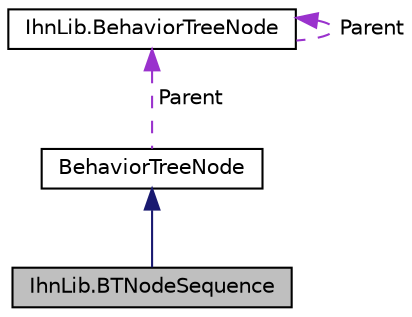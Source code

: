digraph "IhnLib.BTNodeSequence"
{
  edge [fontname="Helvetica",fontsize="10",labelfontname="Helvetica",labelfontsize="10"];
  node [fontname="Helvetica",fontsize="10",shape=record];
  Node1 [label="IhnLib.BTNodeSequence",height=0.2,width=0.4,color="black", fillcolor="grey75", style="filled" fontcolor="black"];
  Node2 -> Node1 [dir="back",color="midnightblue",fontsize="10",style="solid",fontname="Helvetica"];
  Node2 [label="BehaviorTreeNode",height=0.2,width=0.4,color="black", fillcolor="white", style="filled",URL="$class_ihn_lib_1_1_behavior_tree_node.html",tooltip="Generic node in a behavior tree "];
  Node3 -> Node2 [dir="back",color="darkorchid3",fontsize="10",style="dashed",label=" Parent" ,fontname="Helvetica"];
  Node3 [label="IhnLib.BehaviorTreeNode",height=0.2,width=0.4,color="black", fillcolor="white", style="filled",URL="$class_ihn_lib_1_1_behavior_tree_node.html",tooltip="Generic node in a behavior tree "];
  Node3 -> Node3 [dir="back",color="darkorchid3",fontsize="10",style="dashed",label=" Parent" ,fontname="Helvetica"];
}
